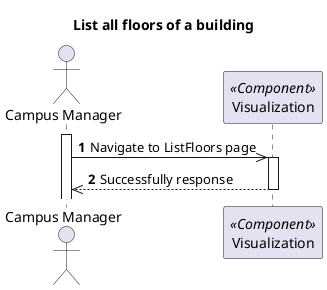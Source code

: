@startuml
'https://plantuml.com/sequence-diagram

autonumber

skinparam packageStyle rect

title List all floors of a building

actor "Campus Manager" as CM
participant "Visualization" as MD <<Component>>

activate CM
CM->> MD : Navigate to ListFloors page

activate MD
CM<<-- MD : Successfully response
deactivate MD
@enduml
